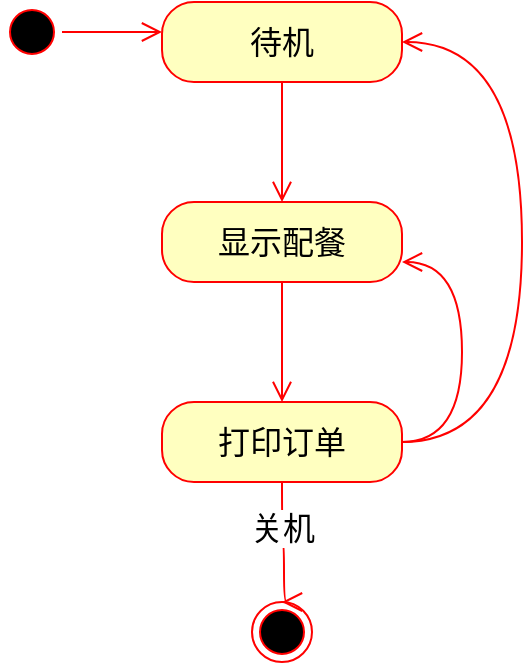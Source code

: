 <mxfile version="22.0.3" type="device">
  <diagram name="Page-1" id="58cdce13-f638-feb5-8d6f-7d28b1aa9fa0">
    <mxGraphModel dx="1418" dy="918" grid="1" gridSize="10" guides="1" tooltips="1" connect="1" arrows="1" fold="1" page="1" pageScale="1" pageWidth="1100" pageHeight="850" background="none" math="0" shadow="0">
      <root>
        <mxCell id="0" />
        <mxCell id="1" parent="0" />
        <mxCell id="JR2mka63wMSdyvAUE_mT-1" value="" style="ellipse;html=1;shape=startState;fillColor=#000000;strokeColor=#ff0000;fontSize=16;" vertex="1" parent="1">
          <mxGeometry x="140" y="70" width="30" height="30" as="geometry" />
        </mxCell>
        <mxCell id="JR2mka63wMSdyvAUE_mT-2" value="" style="edgeStyle=orthogonalEdgeStyle;html=1;verticalAlign=bottom;endArrow=open;endSize=8;strokeColor=#ff0000;rounded=0;fontSize=12;curved=1;" edge="1" source="JR2mka63wMSdyvAUE_mT-1" parent="1">
          <mxGeometry relative="1" as="geometry">
            <mxPoint x="220" y="85" as="targetPoint" />
          </mxGeometry>
        </mxCell>
        <mxCell id="JR2mka63wMSdyvAUE_mT-7" value="待机" style="rounded=1;whiteSpace=wrap;html=1;arcSize=40;fontColor=#000000;fillColor=#ffffc0;strokeColor=#ff0000;fontSize=16;" vertex="1" parent="1">
          <mxGeometry x="220" y="70" width="120" height="40" as="geometry" />
        </mxCell>
        <mxCell id="JR2mka63wMSdyvAUE_mT-8" value="" style="edgeStyle=orthogonalEdgeStyle;html=1;verticalAlign=bottom;endArrow=open;endSize=8;strokeColor=#ff0000;rounded=0;fontSize=12;curved=1;" edge="1" source="JR2mka63wMSdyvAUE_mT-7" parent="1">
          <mxGeometry relative="1" as="geometry">
            <mxPoint x="280" y="170" as="targetPoint" />
          </mxGeometry>
        </mxCell>
        <mxCell id="JR2mka63wMSdyvAUE_mT-9" value="显示配餐" style="rounded=1;whiteSpace=wrap;html=1;arcSize=40;fontColor=#000000;fillColor=#ffffc0;strokeColor=#ff0000;fontSize=16;" vertex="1" parent="1">
          <mxGeometry x="220" y="170" width="120" height="40" as="geometry" />
        </mxCell>
        <mxCell id="JR2mka63wMSdyvAUE_mT-10" value="" style="edgeStyle=orthogonalEdgeStyle;html=1;verticalAlign=bottom;endArrow=open;endSize=8;strokeColor=#ff0000;rounded=0;fontSize=12;curved=1;" edge="1" parent="1" source="JR2mka63wMSdyvAUE_mT-9">
          <mxGeometry relative="1" as="geometry">
            <mxPoint x="280" y="270" as="targetPoint" />
          </mxGeometry>
        </mxCell>
        <mxCell id="JR2mka63wMSdyvAUE_mT-11" value="打印订单" style="rounded=1;whiteSpace=wrap;html=1;arcSize=40;fontColor=#000000;fillColor=#ffffc0;strokeColor=#ff0000;fontSize=16;" vertex="1" parent="1">
          <mxGeometry x="220" y="270" width="120" height="40" as="geometry" />
        </mxCell>
        <mxCell id="JR2mka63wMSdyvAUE_mT-12" value="" style="edgeStyle=orthogonalEdgeStyle;html=1;verticalAlign=bottom;endArrow=open;endSize=8;strokeColor=#ff0000;rounded=0;fontSize=12;curved=1;" edge="1" parent="1" source="JR2mka63wMSdyvAUE_mT-11">
          <mxGeometry relative="1" as="geometry">
            <mxPoint x="280" y="370" as="targetPoint" />
            <Array as="points">
              <mxPoint x="280" y="340" />
              <mxPoint x="281" y="340" />
            </Array>
          </mxGeometry>
        </mxCell>
        <mxCell id="JR2mka63wMSdyvAUE_mT-17" value="关机" style="edgeLabel;html=1;align=center;verticalAlign=middle;resizable=0;points=[];fontSize=16;" vertex="1" connectable="0" parent="JR2mka63wMSdyvAUE_mT-12">
          <mxGeometry x="-0.279" relative="1" as="geometry">
            <mxPoint as="offset" />
          </mxGeometry>
        </mxCell>
        <mxCell id="JR2mka63wMSdyvAUE_mT-13" value="" style="ellipse;html=1;shape=endState;fillColor=#000000;strokeColor=#ff0000;fontSize=16;" vertex="1" parent="1">
          <mxGeometry x="265" y="370" width="30" height="30" as="geometry" />
        </mxCell>
        <mxCell id="JR2mka63wMSdyvAUE_mT-14" value="" style="edgeStyle=orthogonalEdgeStyle;html=1;verticalAlign=bottom;endArrow=open;endSize=8;strokeColor=#ff0000;rounded=0;fontSize=12;curved=1;exitX=1;exitY=0.5;exitDx=0;exitDy=0;entryX=1;entryY=0.75;entryDx=0;entryDy=0;" edge="1" parent="1" source="JR2mka63wMSdyvAUE_mT-11" target="JR2mka63wMSdyvAUE_mT-9">
          <mxGeometry relative="1" as="geometry">
            <mxPoint x="290" y="380" as="targetPoint" />
            <mxPoint x="290" y="320" as="sourcePoint" />
            <Array as="points">
              <mxPoint x="370" y="290" />
              <mxPoint x="370" y="200" />
            </Array>
          </mxGeometry>
        </mxCell>
        <mxCell id="JR2mka63wMSdyvAUE_mT-16" value="" style="edgeStyle=orthogonalEdgeStyle;html=1;verticalAlign=bottom;endArrow=open;endSize=8;strokeColor=#ff0000;rounded=0;fontSize=12;curved=1;exitX=1;exitY=0.5;exitDx=0;exitDy=0;entryX=1;entryY=0.5;entryDx=0;entryDy=0;" edge="1" parent="1" source="JR2mka63wMSdyvAUE_mT-11" target="JR2mka63wMSdyvAUE_mT-7">
          <mxGeometry relative="1" as="geometry">
            <mxPoint x="290" y="380" as="targetPoint" />
            <mxPoint x="290" y="320" as="sourcePoint" />
            <Array as="points">
              <mxPoint x="400" y="290" />
              <mxPoint x="400" y="90" />
            </Array>
          </mxGeometry>
        </mxCell>
      </root>
    </mxGraphModel>
  </diagram>
</mxfile>
